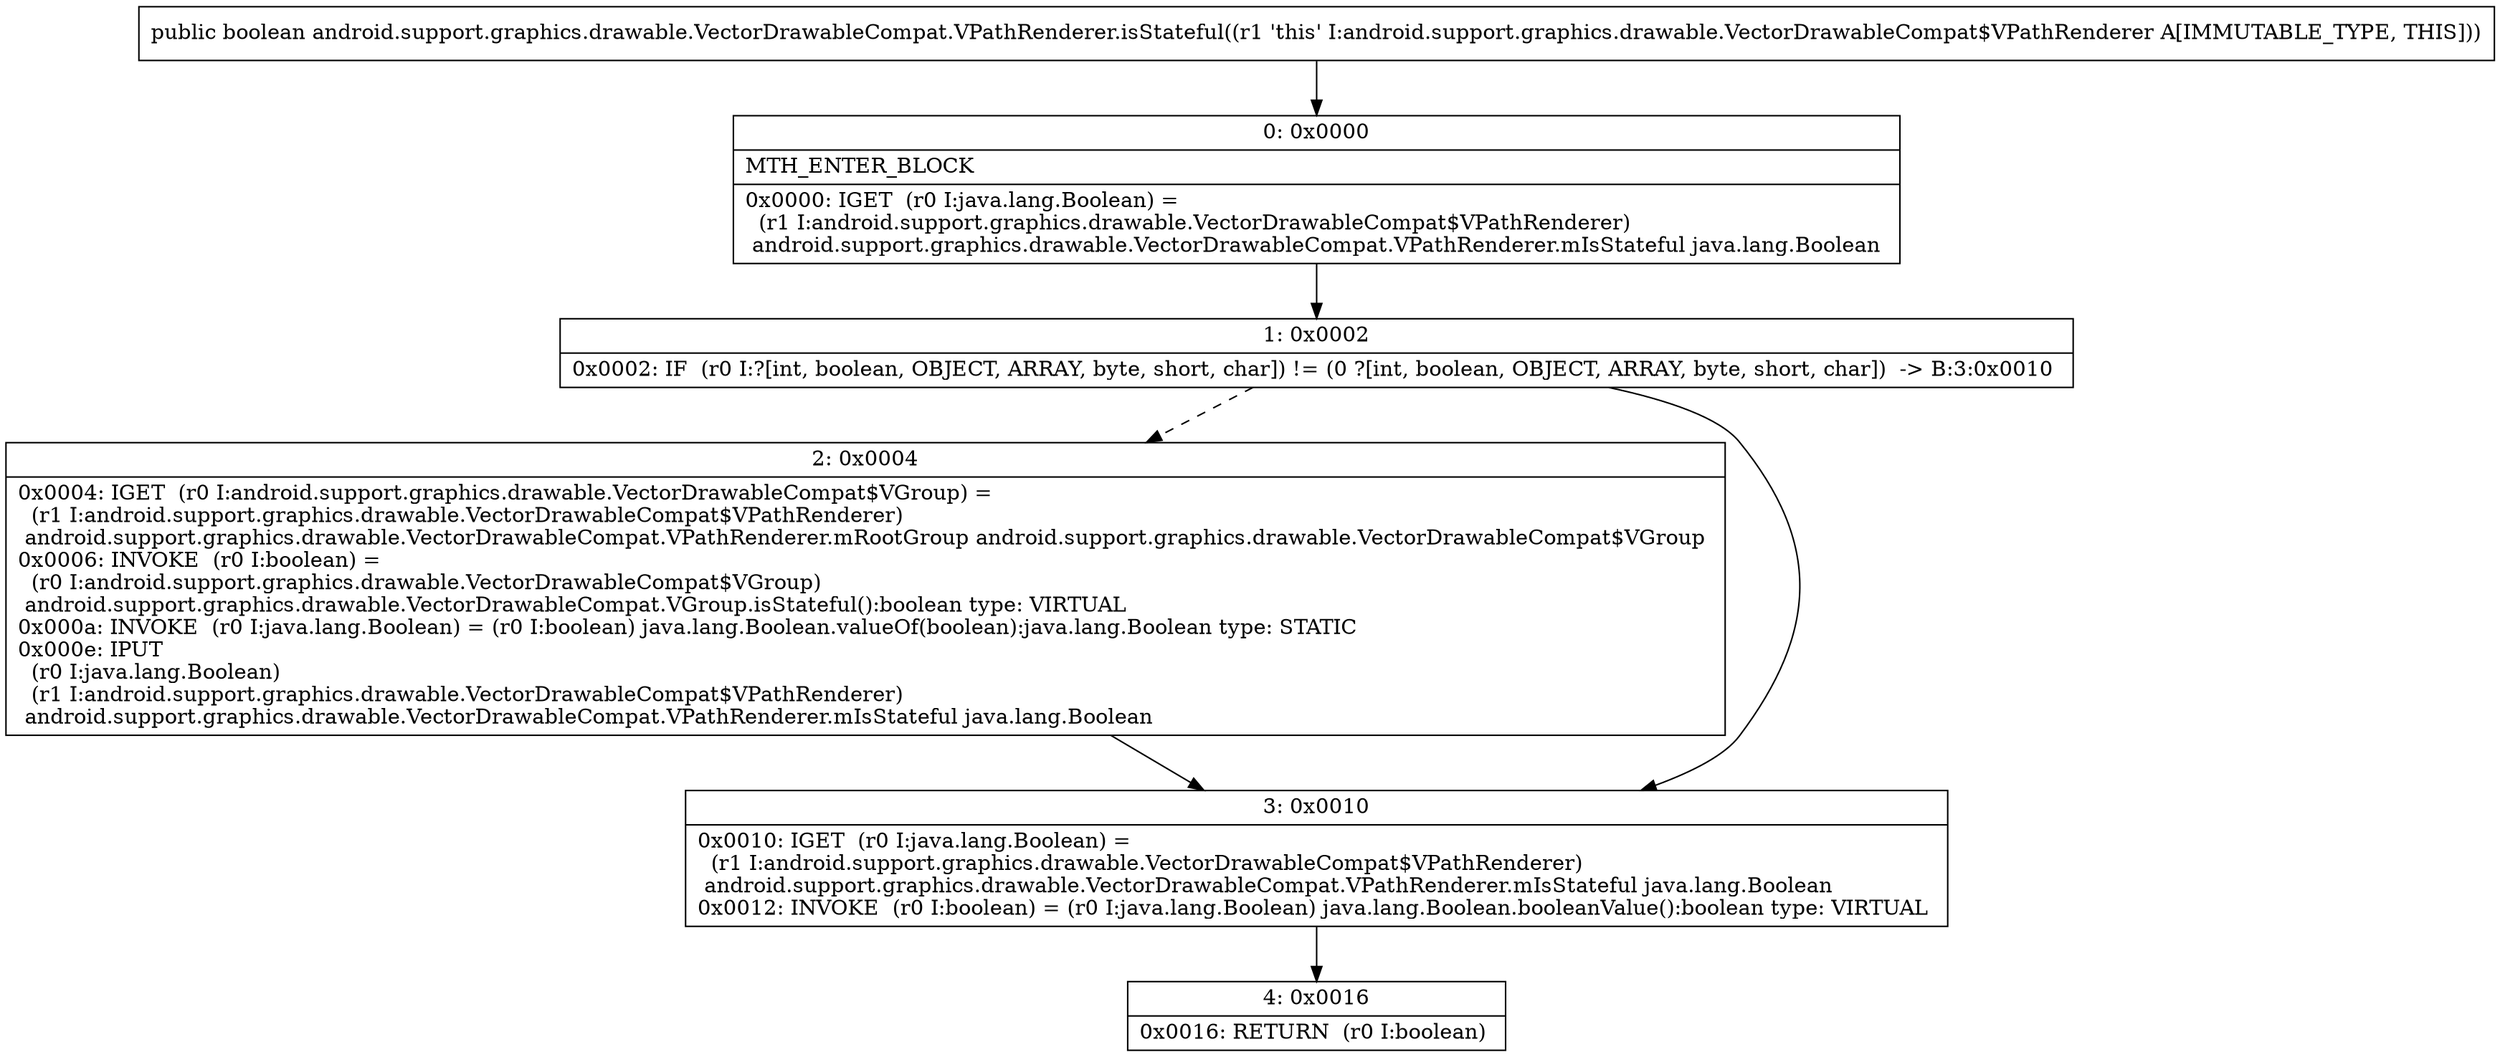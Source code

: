 digraph "CFG forandroid.support.graphics.drawable.VectorDrawableCompat.VPathRenderer.isStateful()Z" {
Node_0 [shape=record,label="{0\:\ 0x0000|MTH_ENTER_BLOCK\l|0x0000: IGET  (r0 I:java.lang.Boolean) = \l  (r1 I:android.support.graphics.drawable.VectorDrawableCompat$VPathRenderer)\l android.support.graphics.drawable.VectorDrawableCompat.VPathRenderer.mIsStateful java.lang.Boolean \l}"];
Node_1 [shape=record,label="{1\:\ 0x0002|0x0002: IF  (r0 I:?[int, boolean, OBJECT, ARRAY, byte, short, char]) != (0 ?[int, boolean, OBJECT, ARRAY, byte, short, char])  \-\> B:3:0x0010 \l}"];
Node_2 [shape=record,label="{2\:\ 0x0004|0x0004: IGET  (r0 I:android.support.graphics.drawable.VectorDrawableCompat$VGroup) = \l  (r1 I:android.support.graphics.drawable.VectorDrawableCompat$VPathRenderer)\l android.support.graphics.drawable.VectorDrawableCompat.VPathRenderer.mRootGroup android.support.graphics.drawable.VectorDrawableCompat$VGroup \l0x0006: INVOKE  (r0 I:boolean) = \l  (r0 I:android.support.graphics.drawable.VectorDrawableCompat$VGroup)\l android.support.graphics.drawable.VectorDrawableCompat.VGroup.isStateful():boolean type: VIRTUAL \l0x000a: INVOKE  (r0 I:java.lang.Boolean) = (r0 I:boolean) java.lang.Boolean.valueOf(boolean):java.lang.Boolean type: STATIC \l0x000e: IPUT  \l  (r0 I:java.lang.Boolean)\l  (r1 I:android.support.graphics.drawable.VectorDrawableCompat$VPathRenderer)\l android.support.graphics.drawable.VectorDrawableCompat.VPathRenderer.mIsStateful java.lang.Boolean \l}"];
Node_3 [shape=record,label="{3\:\ 0x0010|0x0010: IGET  (r0 I:java.lang.Boolean) = \l  (r1 I:android.support.graphics.drawable.VectorDrawableCompat$VPathRenderer)\l android.support.graphics.drawable.VectorDrawableCompat.VPathRenderer.mIsStateful java.lang.Boolean \l0x0012: INVOKE  (r0 I:boolean) = (r0 I:java.lang.Boolean) java.lang.Boolean.booleanValue():boolean type: VIRTUAL \l}"];
Node_4 [shape=record,label="{4\:\ 0x0016|0x0016: RETURN  (r0 I:boolean) \l}"];
MethodNode[shape=record,label="{public boolean android.support.graphics.drawable.VectorDrawableCompat.VPathRenderer.isStateful((r1 'this' I:android.support.graphics.drawable.VectorDrawableCompat$VPathRenderer A[IMMUTABLE_TYPE, THIS])) }"];
MethodNode -> Node_0;
Node_0 -> Node_1;
Node_1 -> Node_2[style=dashed];
Node_1 -> Node_3;
Node_2 -> Node_3;
Node_3 -> Node_4;
}

